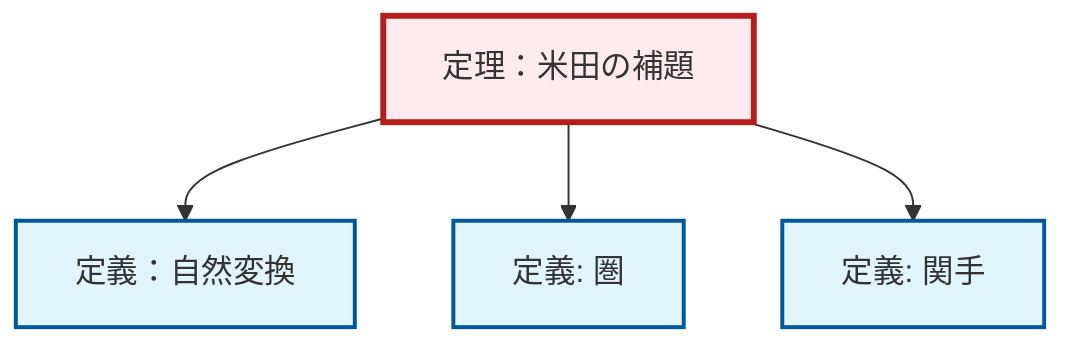 graph TD
    classDef definition fill:#e1f5fe,stroke:#01579b,stroke-width:2px
    classDef theorem fill:#f3e5f5,stroke:#4a148c,stroke-width:2px
    classDef axiom fill:#fff3e0,stroke:#e65100,stroke-width:2px
    classDef example fill:#e8f5e9,stroke:#1b5e20,stroke-width:2px
    classDef current fill:#ffebee,stroke:#b71c1c,stroke-width:3px
    def-functor["定義: 関手"]:::definition
    thm-yoneda["定理：米田の補題"]:::theorem
    def-natural-transformation["定義：自然変換"]:::definition
    def-category["定義: 圏"]:::definition
    thm-yoneda --> def-natural-transformation
    thm-yoneda --> def-category
    thm-yoneda --> def-functor
    class thm-yoneda current